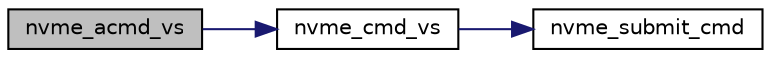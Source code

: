 digraph "nvme_acmd_vs"
{
  edge [fontname="Helvetica",fontsize="10",labelfontname="Helvetica",labelfontsize="10"];
  node [fontname="Helvetica",fontsize="10",shape=record];
  rankdir="LR";
  Node1 [label="nvme_acmd_vs",height=0.2,width=0.4,color="black", fillcolor="grey75", style="filled", fontcolor="black"];
  Node1 -> Node2 [color="midnightblue",fontsize="10",style="solid",fontname="Helvetica"];
  Node2 [label="nvme_cmd_vs",height=0.2,width=0.4,color="black", fillcolor="white", style="filled",URL="$unvme__nvme_8c.html#a7bfcfdf1c5ec8f84125ad69b4fde0b87"];
  Node2 -> Node3 [color="midnightblue",fontsize="10",style="solid",fontname="Helvetica"];
  Node3 [label="nvme_submit_cmd",height=0.2,width=0.4,color="black", fillcolor="white", style="filled",URL="$unvme__nvme_8c.html#a14c1d952a58550e910747273e3dad34b"];
}
